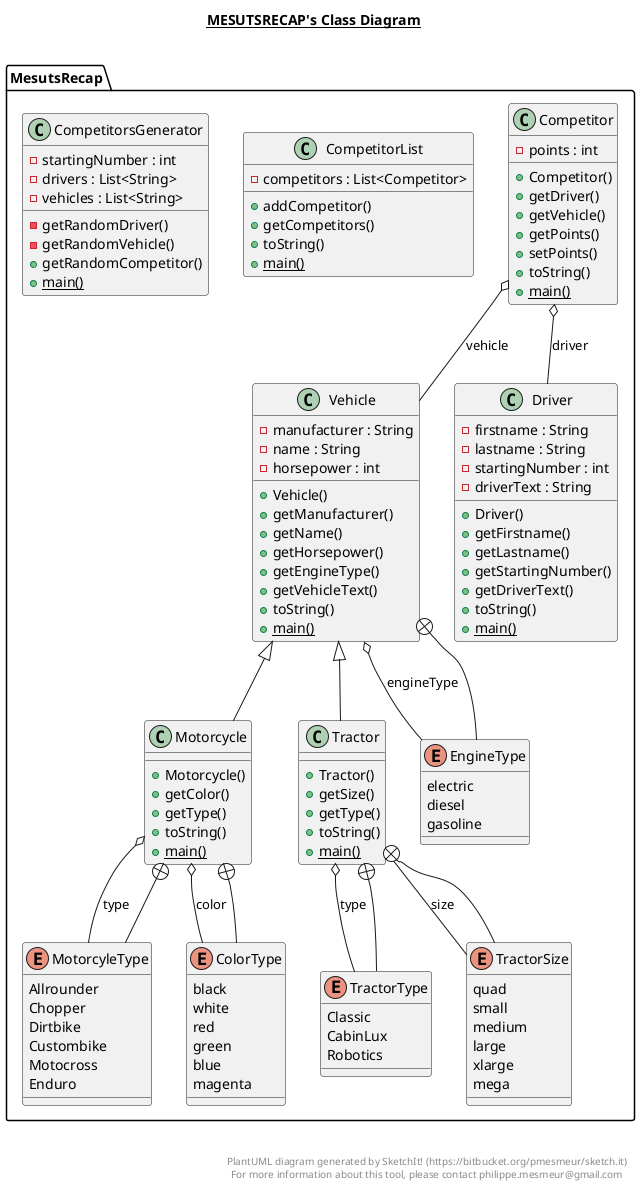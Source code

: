 @startuml

title __MESUTSRECAP's Class Diagram__\n

  package MesutsRecap {
    class Competitor {
        - points : int
        + Competitor()
        + getDriver()
        + getVehicle()
        + getPoints()
        + setPoints()
        + toString()
        {static} + main()
    }
  }
  

  package MesutsRecap {
    class CompetitorList {
        - competitors : List<Competitor>
        + addCompetitor()
        + getCompetitors()
        + toString()
        {static} + main()
    }
  }
  

  package MesutsRecap {
    class CompetitorsGenerator {
        - startingNumber : int
        - drivers : List<String>
        - vehicles : List<String>
        - getRandomDriver()
        - getRandomVehicle()
        + getRandomCompetitor()
        {static} + main()
    }
  }
  

  package MesutsRecap {
    class Driver {
        - firstname : String
        - lastname : String
        - startingNumber : int
        - driverText : String
        + Driver()
        + getFirstname()
        + getLastname()
        + getStartingNumber()
        + getDriverText()
        + toString()
        {static} + main()
    }
  }
  

  package MesutsRecap {
    class Motorcycle {
        + Motorcycle()
        + getColor()
        + getType()
        + toString()
        {static} + main()
    }
  }
  

  package MesutsRecap {
    enum MotorcyleType {
      Allrounder
      Chopper
      Dirtbike
      Custombike
      Motocross
      Enduro
    }
  }
  

  package MesutsRecap {
    enum ColorType {
      black
      white
      red
      green
      blue
      magenta
    }
  }
  

  package MesutsRecap {
    class Tractor {
        + Tractor()
        + getSize()
        + getType()
        + toString()
        {static} + main()
    }
  }
  

  package MesutsRecap {
    enum TractorType {
      Classic
      CabinLux
      Robotics
    }
  }
  

  package MesutsRecap {
    enum TractorSize {
      quad
      small
      medium
      large
      xlarge
      mega
    }
  }
  

  package MesutsRecap {
    class Vehicle {
        - manufacturer : String
        - name : String
        - horsepower : int
        + Vehicle()
        + getManufacturer()
        + getName()
        + getHorsepower()
        + getEngineType()
        + getVehicleText()
        + toString()
        {static} + main()
    }
  }
  

  package MesutsRecap {
    enum EngineType {
      electric
      diesel
      gasoline
    }
  }
  

  Competitor o-- Driver : driver
  Competitor o-- Vehicle : vehicle
  Motorcycle -up-|> Vehicle
  Motorcycle o-- ColorType : color
  Motorcycle o-- MotorcyleType : type
  Motorcycle +-down- MotorcyleType
  Motorcycle +-down- ColorType
  Tractor -up-|> Vehicle
  Tractor o-- TractorType : type
  Tractor o-- TractorSize : size
  Tractor +-down- TractorType
  Tractor +-down- TractorSize
  Vehicle o-- EngineType : engineType
  Vehicle +-down- EngineType


right footer


PlantUML diagram generated by SketchIt! (https://bitbucket.org/pmesmeur/sketch.it)
For more information about this tool, please contact philippe.mesmeur@gmail.com
endfooter

@enduml

